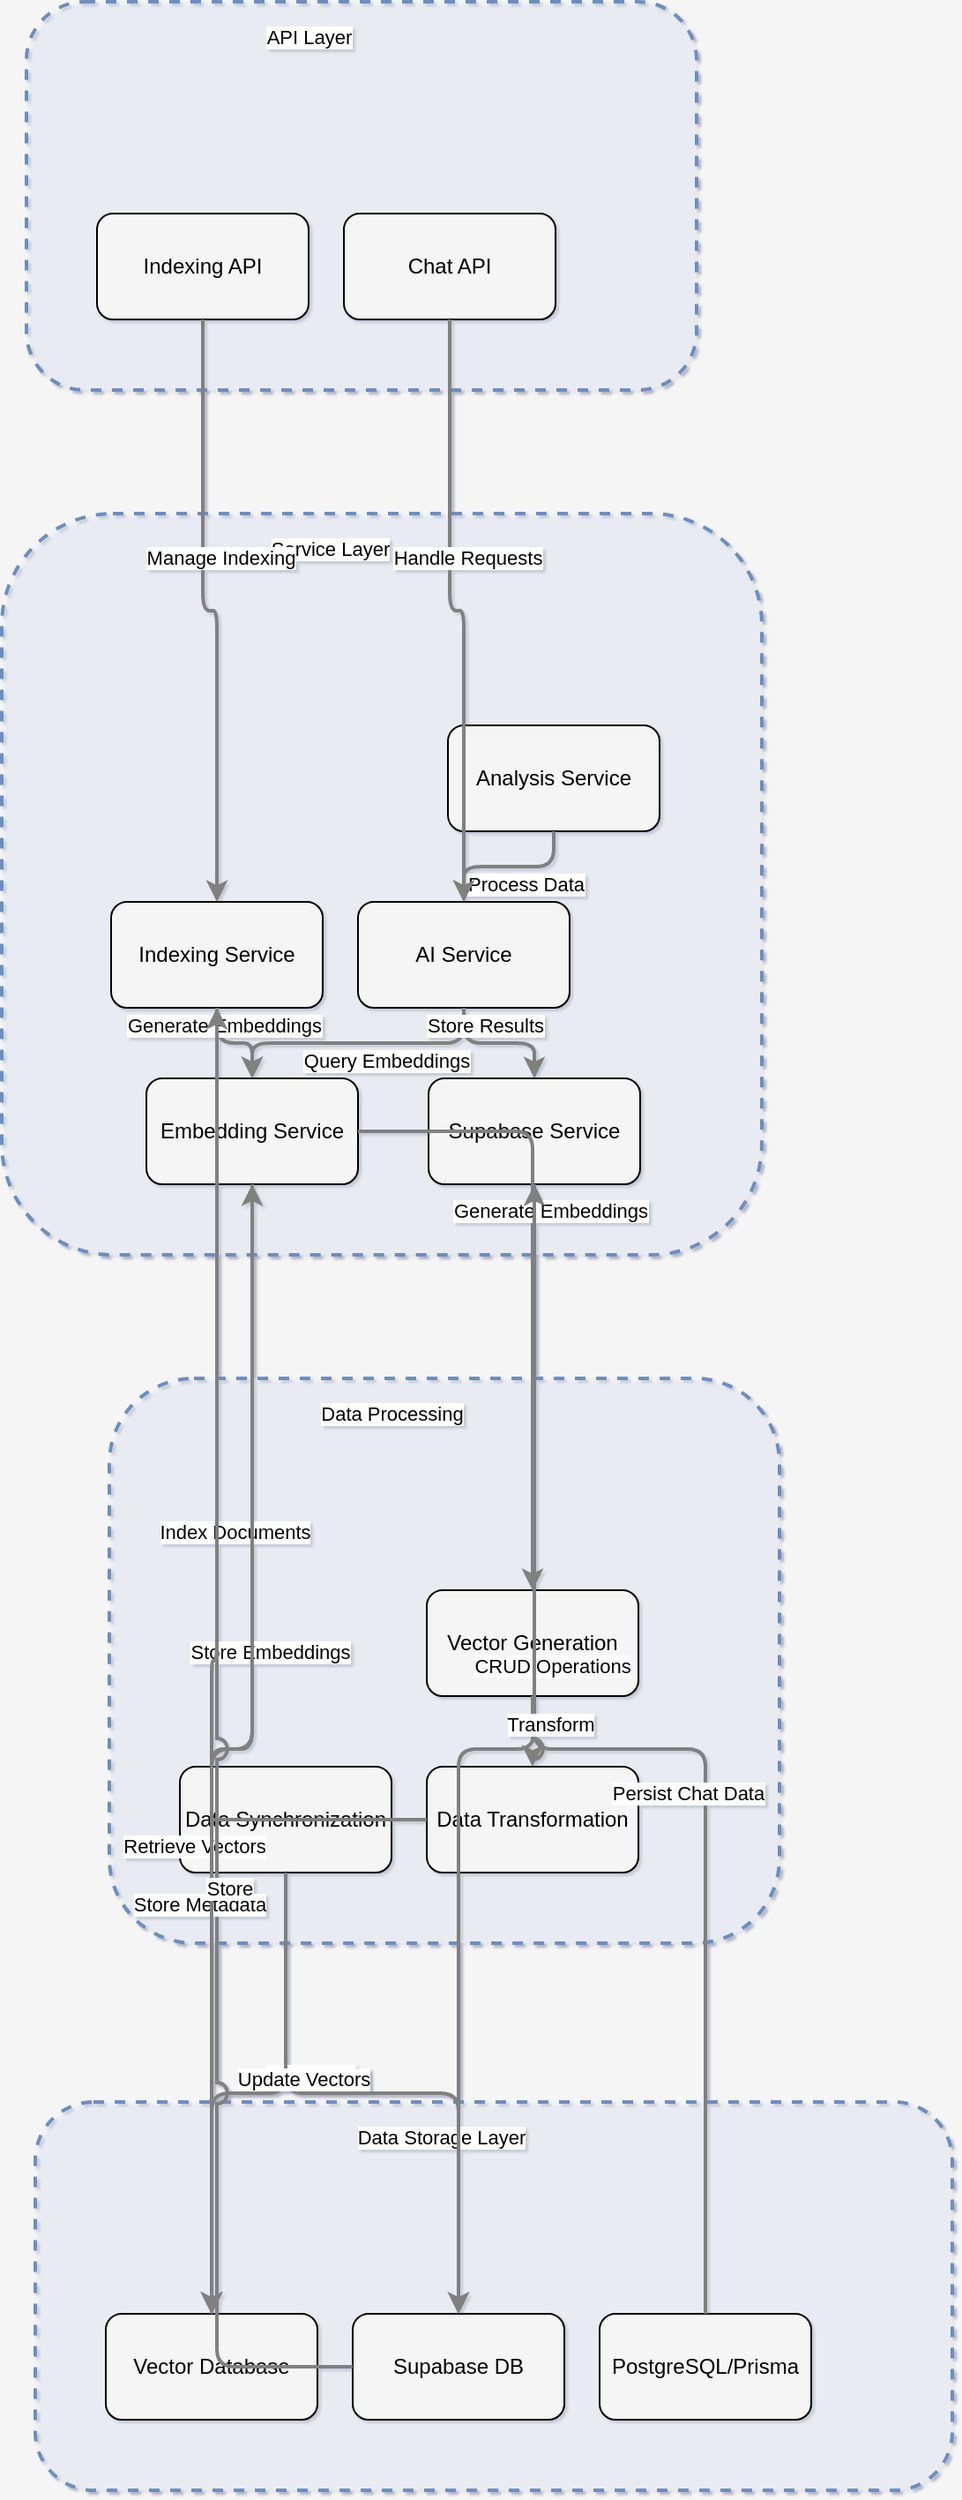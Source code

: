 <mxfile>
    <diagram id="codeviz-diagram" name="System Diagram">
        <mxGraphModel dx="680" dy="674" grid="1" gridSize="10" guides="1" tooltips="1" connect="1" arrows="1" fold="1" page="1" pageScale="1" pageWidth="1169" pageHeight="827" background="#F5F5F5" math="0" shadow="1">
            <root>
                <mxCell id="0"/>
                <mxCell id="1" parent="0"/>
                <mxCell id="subGraph3" value="" style="html=1;whiteSpace=wrap;container=1;fillColor=#dae8fc;strokeColor=#6c8ebf;dashed=1;fillOpacity=20;strokeWidth=2;containerType=none;recursiveResize=0;movable=1;resizable=1;autosize=0;dropTarget=0;rounded=1;" parent="1" vertex="1">
                    <mxGeometry x="150" y="802" width="380" height="320" as="geometry"/>
                </mxCell>
                <mxCell id="dataSync" value="Data Synchronization" style="rounded=1;whiteSpace=wrap;html=1;fillColor=#f5f5f5;" parent="subGraph3" vertex="1">
                    <mxGeometry x="40" y="220" width="120" height="60" as="geometry"/>
                </mxCell>
                <mxCell id="vectorGen" value="Vector Generation" style="rounded=1;whiteSpace=wrap;html=1;fillColor=#f5f5f5;" parent="subGraph3" vertex="1">
                    <mxGeometry x="180" y="120" width="120" height="60" as="geometry"/>
                </mxCell>
                <mxCell id="dataTransform" value="Data Transformation" style="rounded=1;whiteSpace=wrap;html=1;fillColor=#f5f5f5;" parent="subGraph3" vertex="1">
                    <mxGeometry x="180" y="220" width="120" height="60" as="geometry"/>
                </mxCell>
                <mxCell id="subGraph3_label" value="Data Processing" style="edgeLabel;html=1;align=center;verticalAlign=middle;resizable=0;labelBackgroundColor=white;spacing=5;rounded=1;" parent="1" vertex="1">
                    <mxGeometry x="158" y="810" width="304" height="24" as="geometry"/>
                </mxCell>
                <mxCell id="subGraph2" value="" style="html=1;whiteSpace=wrap;container=1;fillColor=#dae8fc;strokeColor=#6c8ebf;dashed=1;fillOpacity=20;strokeWidth=2;containerType=none;recursiveResize=0;movable=1;resizable=1;autosize=0;dropTarget=0;rounded=1;" parent="1" vertex="1">
                    <mxGeometry x="103" y="22" width="380" height="220" as="geometry"/>
                </mxCell>
                <mxCell id="chatAPI" value="Chat API" style="rounded=1;whiteSpace=wrap;html=1;fillColor=#f5f5f5;" parent="subGraph2" vertex="1">
                    <mxGeometry x="180" y="120" width="120" height="60" as="geometry"/>
                </mxCell>
                <mxCell id="indexingAPI" value="Indexing API" style="rounded=1;whiteSpace=wrap;html=1;fillColor=#f5f5f5;" parent="subGraph2" vertex="1">
                    <mxGeometry x="40" y="120" width="120" height="60" as="geometry"/>
                </mxCell>
                <mxCell id="subGraph2_label" value="API Layer" style="edgeLabel;html=1;align=center;verticalAlign=middle;resizable=0;labelBackgroundColor=white;spacing=5;rounded=1;" parent="1" vertex="1">
                    <mxGeometry x="111" y="30" width="304" height="24" as="geometry"/>
                </mxCell>
                <mxCell id="subGraph1" value="" style="html=1;whiteSpace=wrap;container=1;fillColor=#dae8fc;strokeColor=#6c8ebf;dashed=1;fillOpacity=20;strokeWidth=2;containerType=none;recursiveResize=0;movable=1;resizable=1;autosize=0;dropTarget=0;rounded=1;" parent="1" vertex="1">
                    <mxGeometry x="89" y="312" width="431" height="420" as="geometry"/>
                </mxCell>
                <mxCell id="embeddingService" value="Embedding Service" style="rounded=1;whiteSpace=wrap;html=1;fillColor=#f5f5f5;" parent="subGraph1" vertex="1">
                    <mxGeometry x="82" y="320" width="120" height="60" as="geometry"/>
                </mxCell>
                <mxCell id="indexingService" value="Indexing Service" style="rounded=1;whiteSpace=wrap;html=1;fillColor=#f5f5f5;" parent="subGraph1" vertex="1">
                    <mxGeometry x="62" y="220" width="120" height="60" as="geometry"/>
                </mxCell>
                <mxCell id="supabaseService" value="Supabase Service" style="rounded=1;whiteSpace=wrap;html=1;fillColor=#f5f5f5;" parent="subGraph1" vertex="1">
                    <mxGeometry x="242" y="320" width="120" height="60" as="geometry"/>
                </mxCell>
                <mxCell id="aiService" value="AI Service" style="rounded=1;whiteSpace=wrap;html=1;fillColor=#f5f5f5;" parent="subGraph1" vertex="1">
                    <mxGeometry x="202" y="220" width="120" height="60" as="geometry"/>
                </mxCell>
                <mxCell id="analysisService" value="Analysis Service" style="rounded=1;whiteSpace=wrap;html=1;fillColor=#f5f5f5;" parent="subGraph1" vertex="1">
                    <mxGeometry x="253" y="120" width="120" height="60" as="geometry"/>
                </mxCell>
                <mxCell id="subGraph1_label" value="Service Layer" style="edgeLabel;html=1;align=center;verticalAlign=middle;resizable=0;labelBackgroundColor=white;spacing=5;rounded=1;" parent="1" vertex="1">
                    <mxGeometry x="97" y="320" width="355" height="24" as="geometry"/>
                </mxCell>
                <mxCell id="subGraph0" value="" style="html=1;whiteSpace=wrap;container=1;fillColor=#dae8fc;strokeColor=#6c8ebf;dashed=1;fillOpacity=20;strokeWidth=2;containerType=none;recursiveResize=0;movable=1;resizable=1;autosize=0;dropTarget=0;rounded=1;" parent="1" vertex="1">
                    <mxGeometry x="108" y="1212" width="520" height="220" as="geometry"/>
                </mxCell>
                <mxCell id="supabase" value="Supabase DB" style="rounded=1;whiteSpace=wrap;html=1;fillColor=#f5f5f5;" parent="subGraph0" vertex="1">
                    <mxGeometry x="180" y="120" width="120" height="60" as="geometry"/>
                </mxCell>
                <mxCell id="vectorDB" value="Vector Database" style="rounded=1;whiteSpace=wrap;html=1;fillColor=#f5f5f5;" parent="subGraph0" vertex="1">
                    <mxGeometry x="40" y="120" width="120" height="60" as="geometry"/>
                </mxCell>
                <mxCell id="prismaDB" value="PostgreSQL/Prisma" style="rounded=1;whiteSpace=wrap;html=1;fillColor=#f5f5f5;" parent="subGraph0" vertex="1">
                    <mxGeometry x="320" y="120" width="120" height="60" as="geometry"/>
                </mxCell>
                <mxCell id="subGraph0_label" value="Data Storage Layer" style="edgeLabel;html=1;align=center;verticalAlign=middle;resizable=0;labelBackgroundColor=white;spacing=5;rounded=1;" parent="1" vertex="1">
                    <mxGeometry x="116" y="1220" width="444" height="24" as="geometry"/>
                </mxCell>
                <mxCell id="edge-L_embeddingService_vectorDB_0" style="edgeStyle=orthogonalEdgeStyle;rounded=1;orthogonalLoop=1;jettySize=auto;html=1;strokeColor=#808080;strokeWidth=2;jumpStyle=arc;jumpSize=10;spacing=15;labelBackgroundColor=white;labelBorderColor=none;" parent="1" source="embeddingService" target="vectorDB" edge="1">
                    <mxGeometry relative="1" as="geometry"/>
                </mxCell>
                <mxCell id="edge-L_embeddingService_vectorDB_0_label" value="Store Embeddings" style="edgeLabel;html=1;align=center;verticalAlign=middle;resizable=0;points=[];rounded=1;" parent="edge-L_embeddingService_vectorDB_0" vertex="1" connectable="0">
                    <mxGeometry x="-0.2" y="10" relative="1" as="geometry">
                        <mxPoint as="offset"/>
                    </mxGeometry>
                </mxCell>
                <mxCell id="edge-L_embeddingService_vectorGen_1" style="edgeStyle=orthogonalEdgeStyle;rounded=1;orthogonalLoop=1;jettySize=auto;html=1;strokeColor=#808080;strokeWidth=2;jumpStyle=arc;jumpSize=10;spacing=15;labelBackgroundColor=white;labelBorderColor=none;" parent="1" source="embeddingService" target="vectorGen" edge="1">
                    <mxGeometry relative="1" as="geometry"/>
                </mxCell>
                <mxCell id="edge-L_embeddingService_vectorGen_1_label" value="Generate Embeddings" style="edgeLabel;html=1;align=center;verticalAlign=middle;resizable=0;points=[];rounded=1;" parent="edge-L_embeddingService_vectorGen_1" vertex="1" connectable="0">
                    <mxGeometry x="-0.2" y="10" relative="1" as="geometry">
                        <mxPoint as="offset"/>
                    </mxGeometry>
                </mxCell>
                <mxCell id="edge-L_indexingService_vectorDB_2" style="edgeStyle=orthogonalEdgeStyle;rounded=1;orthogonalLoop=1;jettySize=auto;html=1;strokeColor=#808080;strokeWidth=2;jumpStyle=arc;jumpSize=10;spacing=15;labelBackgroundColor=white;labelBorderColor=none;" parent="1" source="indexingService" target="vectorDB" edge="1">
                    <mxGeometry relative="1" as="geometry"/>
                </mxCell>
                <mxCell id="edge-L_indexingService_vectorDB_2_label" value="Index Documents" style="edgeLabel;html=1;align=center;verticalAlign=middle;resizable=0;points=[];rounded=1;" parent="edge-L_indexingService_vectorDB_2" vertex="1" connectable="0">
                    <mxGeometry x="-0.2" y="10" relative="1" as="geometry">
                        <mxPoint as="offset"/>
                    </mxGeometry>
                </mxCell>
                <mxCell id="edge-L_supabaseService_supabase_3" style="edgeStyle=orthogonalEdgeStyle;rounded=1;orthogonalLoop=1;jettySize=auto;html=1;strokeColor=#808080;strokeWidth=2;jumpStyle=arc;jumpSize=10;spacing=15;labelBackgroundColor=white;labelBorderColor=none;" parent="1" source="supabaseService" target="supabase" edge="1">
                    <mxGeometry relative="1" as="geometry"/>
                </mxCell>
                <mxCell id="edge-L_supabaseService_supabase_3_label" value="CRUD Operations" style="edgeLabel;html=1;align=center;verticalAlign=middle;resizable=0;points=[];rounded=1;" parent="edge-L_supabaseService_supabase_3" vertex="1" connectable="0">
                    <mxGeometry x="-0.2" y="10" relative="1" as="geometry">
                        <mxPoint as="offset"/>
                    </mxGeometry>
                </mxCell>
                <mxCell id="edge-L_aiService_embeddingService_4" style="edgeStyle=orthogonalEdgeStyle;rounded=1;orthogonalLoop=1;jettySize=auto;html=1;strokeColor=#808080;strokeWidth=2;jumpStyle=arc;jumpSize=10;spacing=15;labelBackgroundColor=white;labelBorderColor=none;" parent="1" source="aiService" target="embeddingService" edge="1">
                    <mxGeometry relative="1" as="geometry"/>
                </mxCell>
                <mxCell id="edge-L_aiService_embeddingService_4_label" value="Query Embeddings" style="edgeLabel;html=1;align=center;verticalAlign=middle;resizable=0;points=[];rounded=1;" parent="edge-L_aiService_embeddingService_4" vertex="1" connectable="0">
                    <mxGeometry x="-0.2" y="10" relative="1" as="geometry">
                        <mxPoint as="offset"/>
                    </mxGeometry>
                </mxCell>
                <mxCell id="edge-L_aiService_supabaseService_5" style="edgeStyle=orthogonalEdgeStyle;rounded=1;orthogonalLoop=1;jettySize=auto;html=1;strokeColor=#808080;strokeWidth=2;jumpStyle=arc;jumpSize=10;spacing=15;labelBackgroundColor=white;labelBorderColor=none;" parent="1" source="aiService" target="supabaseService" edge="1">
                    <mxGeometry relative="1" as="geometry"/>
                </mxCell>
                <mxCell id="edge-L_aiService_supabaseService_5_label" value="Store Results" style="edgeLabel;html=1;align=center;verticalAlign=middle;resizable=0;points=[];rounded=1;" parent="edge-L_aiService_supabaseService_5" vertex="1" connectable="0">
                    <mxGeometry x="-0.2" y="10" relative="1" as="geometry">
                        <mxPoint as="offset"/>
                    </mxGeometry>
                </mxCell>
                <mxCell id="edge-L_analysisService_aiService_6" style="edgeStyle=orthogonalEdgeStyle;rounded=1;orthogonalLoop=1;jettySize=auto;html=1;strokeColor=#808080;strokeWidth=2;jumpStyle=arc;jumpSize=10;spacing=15;labelBackgroundColor=white;labelBorderColor=none;" parent="1" source="analysisService" target="aiService" edge="1">
                    <mxGeometry relative="1" as="geometry"/>
                </mxCell>
                <mxCell id="edge-L_analysisService_aiService_6_label" value="Process Data" style="edgeLabel;html=1;align=center;verticalAlign=middle;resizable=0;points=[];rounded=1;" parent="edge-L_analysisService_aiService_6" vertex="1" connectable="0">
                    <mxGeometry x="-0.2" y="10" relative="1" as="geometry">
                        <mxPoint as="offset"/>
                    </mxGeometry>
                </mxCell>
                <mxCell id="edge-L_indexingService_embeddingService_7" style="edgeStyle=orthogonalEdgeStyle;rounded=1;orthogonalLoop=1;jettySize=auto;html=1;strokeColor=#808080;strokeWidth=2;jumpStyle=arc;jumpSize=10;spacing=15;labelBackgroundColor=white;labelBorderColor=none;" parent="1" source="indexingService" target="embeddingService" edge="1">
                    <mxGeometry relative="1" as="geometry"/>
                </mxCell>
                <mxCell id="edge-L_indexingService_embeddingService_7_label" value="Generate Embeddings" style="edgeLabel;html=1;align=center;verticalAlign=middle;resizable=0;points=[];rounded=1;" parent="edge-L_indexingService_embeddingService_7" vertex="1" connectable="0">
                    <mxGeometry x="-0.2" y="10" relative="1" as="geometry">
                        <mxPoint as="offset"/>
                    </mxGeometry>
                </mxCell>
                <mxCell id="edge-L_chatAPI_aiService_8" style="edgeStyle=orthogonalEdgeStyle;rounded=1;orthogonalLoop=1;jettySize=auto;html=1;strokeColor=#808080;strokeWidth=2;jumpStyle=arc;jumpSize=10;spacing=15;labelBackgroundColor=white;labelBorderColor=none;" parent="1" source="chatAPI" target="aiService" edge="1">
                    <mxGeometry relative="1" as="geometry"/>
                </mxCell>
                <mxCell id="edge-L_chatAPI_aiService_8_label" value="Handle Requests" style="edgeLabel;html=1;align=center;verticalAlign=middle;resizable=0;points=[];rounded=1;" parent="edge-L_chatAPI_aiService_8" vertex="1" connectable="0">
                    <mxGeometry x="-0.2" y="10" relative="1" as="geometry">
                        <mxPoint as="offset"/>
                    </mxGeometry>
                </mxCell>
                <mxCell id="edge-L_indexingAPI_indexingService_9" style="edgeStyle=orthogonalEdgeStyle;rounded=1;orthogonalLoop=1;jettySize=auto;html=1;strokeColor=#808080;strokeWidth=2;jumpStyle=arc;jumpSize=10;spacing=15;labelBackgroundColor=white;labelBorderColor=none;" parent="1" source="indexingAPI" target="indexingService" edge="1">
                    <mxGeometry relative="1" as="geometry"/>
                </mxCell>
                <mxCell id="edge-L_indexingAPI_indexingService_9_label" value="Manage Indexing" style="edgeLabel;html=1;align=center;verticalAlign=middle;resizable=0;points=[];rounded=1;" parent="edge-L_indexingAPI_indexingService_9" vertex="1" connectable="0">
                    <mxGeometry x="-0.2" y="10" relative="1" as="geometry">
                        <mxPoint as="offset"/>
                    </mxGeometry>
                </mxCell>
                <mxCell id="edge-L_dataSync_supabase_10" style="edgeStyle=orthogonalEdgeStyle;rounded=1;orthogonalLoop=1;jettySize=auto;html=1;strokeColor=#808080;strokeWidth=2;jumpStyle=arc;jumpSize=10;spacing=15;labelBackgroundColor=white;labelBorderColor=none;" parent="1" source="dataSync" target="supabase" edge="1">
                    <mxGeometry relative="1" as="geometry"/>
                </mxCell>
                <mxCell id="edge-L_dataSync_supabase_10_label" value="Sync Data" style="edgeLabel;html=1;align=center;verticalAlign=middle;resizable=0;points=[];rounded=1;" parent="edge-L_dataSync_supabase_10" vertex="1" connectable="0">
                    <mxGeometry x="-0.2" y="10" relative="1" as="geometry">
                        <mxPoint as="offset"/>
                    </mxGeometry>
                </mxCell>
                <mxCell id="edge-L_dataSync_vectorDB_11" style="edgeStyle=orthogonalEdgeStyle;rounded=1;orthogonalLoop=1;jettySize=auto;html=1;strokeColor=#808080;strokeWidth=2;jumpStyle=arc;jumpSize=10;spacing=15;labelBackgroundColor=white;labelBorderColor=none;" parent="1" source="dataSync" target="vectorDB" edge="1">
                    <mxGeometry relative="1" as="geometry"/>
                </mxCell>
                <mxCell id="edge-L_dataSync_vectorDB_11_label" value="Update Vectors" style="edgeLabel;html=1;align=center;verticalAlign=middle;resizable=0;points=[];rounded=1;" parent="edge-L_dataSync_vectorDB_11" vertex="1" connectable="0">
                    <mxGeometry x="-0.2" y="10" relative="1" as="geometry">
                        <mxPoint as="offset"/>
                    </mxGeometry>
                </mxCell>
                <mxCell id="edge-L_prismaDB_supabaseService_12" style="edgeStyle=orthogonalEdgeStyle;rounded=1;orthogonalLoop=1;jettySize=auto;html=1;strokeColor=#808080;strokeWidth=2;jumpStyle=arc;jumpSize=10;spacing=15;labelBackgroundColor=white;labelBorderColor=none;" parent="1" source="prismaDB" target="supabaseService" edge="1">
                    <mxGeometry relative="1" as="geometry"/>
                </mxCell>
                <mxCell id="edge-L_prismaDB_supabaseService_12_label" value="Persist Chat Data" style="edgeLabel;html=1;align=center;verticalAlign=middle;resizable=0;points=[];rounded=1;" parent="edge-L_prismaDB_supabaseService_12" vertex="1" connectable="0">
                    <mxGeometry x="-0.2" y="10" relative="1" as="geometry">
                        <mxPoint as="offset"/>
                    </mxGeometry>
                </mxCell>
                <mxCell id="edge-L_vectorDB_embeddingService_13" style="edgeStyle=orthogonalEdgeStyle;rounded=1;orthogonalLoop=1;jettySize=auto;html=1;strokeColor=#808080;strokeWidth=2;jumpStyle=arc;jumpSize=10;spacing=15;labelBackgroundColor=white;labelBorderColor=none;" parent="1" source="vectorDB" target="embeddingService" edge="1">
                    <mxGeometry relative="1" as="geometry"/>
                </mxCell>
                <mxCell id="edge-L_vectorDB_embeddingService_13_label" value="Retrieve Vectors" style="edgeLabel;html=1;align=center;verticalAlign=middle;resizable=0;points=[];rounded=1;" parent="edge-L_vectorDB_embeddingService_13" vertex="1" connectable="0">
                    <mxGeometry x="-0.2" y="10" relative="1" as="geometry">
                        <mxPoint as="offset"/>
                    </mxGeometry>
                </mxCell>
                <mxCell id="edge-L_supabase_indexingService_14" style="edgeStyle=orthogonalEdgeStyle;rounded=1;orthogonalLoop=1;jettySize=auto;html=1;strokeColor=#808080;strokeWidth=2;jumpStyle=arc;jumpSize=10;spacing=15;labelBackgroundColor=white;labelBorderColor=none;" parent="1" source="supabase" target="indexingService" edge="1">
                    <mxGeometry relative="1" as="geometry"/>
                </mxCell>
                <mxCell id="edge-L_supabase_indexingService_14_label" value="Store Metadata" style="edgeLabel;html=1;align=center;verticalAlign=middle;resizable=0;points=[];rounded=1;" parent="edge-L_supabase_indexingService_14" vertex="1" connectable="0">
                    <mxGeometry x="-0.2" y="10" relative="1" as="geometry">
                        <mxPoint as="offset"/>
                    </mxGeometry>
                </mxCell>
                <mxCell id="edge-L_vectorGen_dataTransform_15" style="edgeStyle=orthogonalEdgeStyle;rounded=1;orthogonalLoop=1;jettySize=auto;html=1;strokeColor=#808080;strokeWidth=2;jumpStyle=arc;jumpSize=10;spacing=15;labelBackgroundColor=white;labelBorderColor=none;" parent="1" source="vectorGen" target="dataTransform" edge="1">
                    <mxGeometry relative="1" as="geometry"/>
                </mxCell>
                <mxCell id="edge-L_vectorGen_dataTransform_15_label" value="Transform" style="edgeLabel;html=1;align=center;verticalAlign=middle;resizable=0;points=[];rounded=1;" parent="edge-L_vectorGen_dataTransform_15" vertex="1" connectable="0">
                    <mxGeometry x="-0.2" y="10" relative="1" as="geometry">
                        <mxPoint as="offset"/>
                    </mxGeometry>
                </mxCell>
                <mxCell id="edge-L_dataTransform_vectorDB_16" style="edgeStyle=orthogonalEdgeStyle;rounded=1;orthogonalLoop=1;jettySize=auto;html=1;strokeColor=#808080;strokeWidth=2;jumpStyle=arc;jumpSize=10;spacing=15;labelBackgroundColor=white;labelBorderColor=none;" parent="1" source="dataTransform" target="vectorDB" edge="1">
                    <mxGeometry relative="1" as="geometry"/>
                </mxCell>
                <mxCell id="edge-L_dataTransform_vectorDB_16_label" value="Store" style="edgeLabel;html=1;align=center;verticalAlign=middle;resizable=0;points=[];rounded=1;" parent="edge-L_dataTransform_vectorDB_16" vertex="1" connectable="0">
                    <mxGeometry x="-0.2" y="10" relative="1" as="geometry">
                        <mxPoint as="offset"/>
                    </mxGeometry>
                </mxCell>
            </root>
        </mxGraphModel>
    </diagram>
</mxfile>
